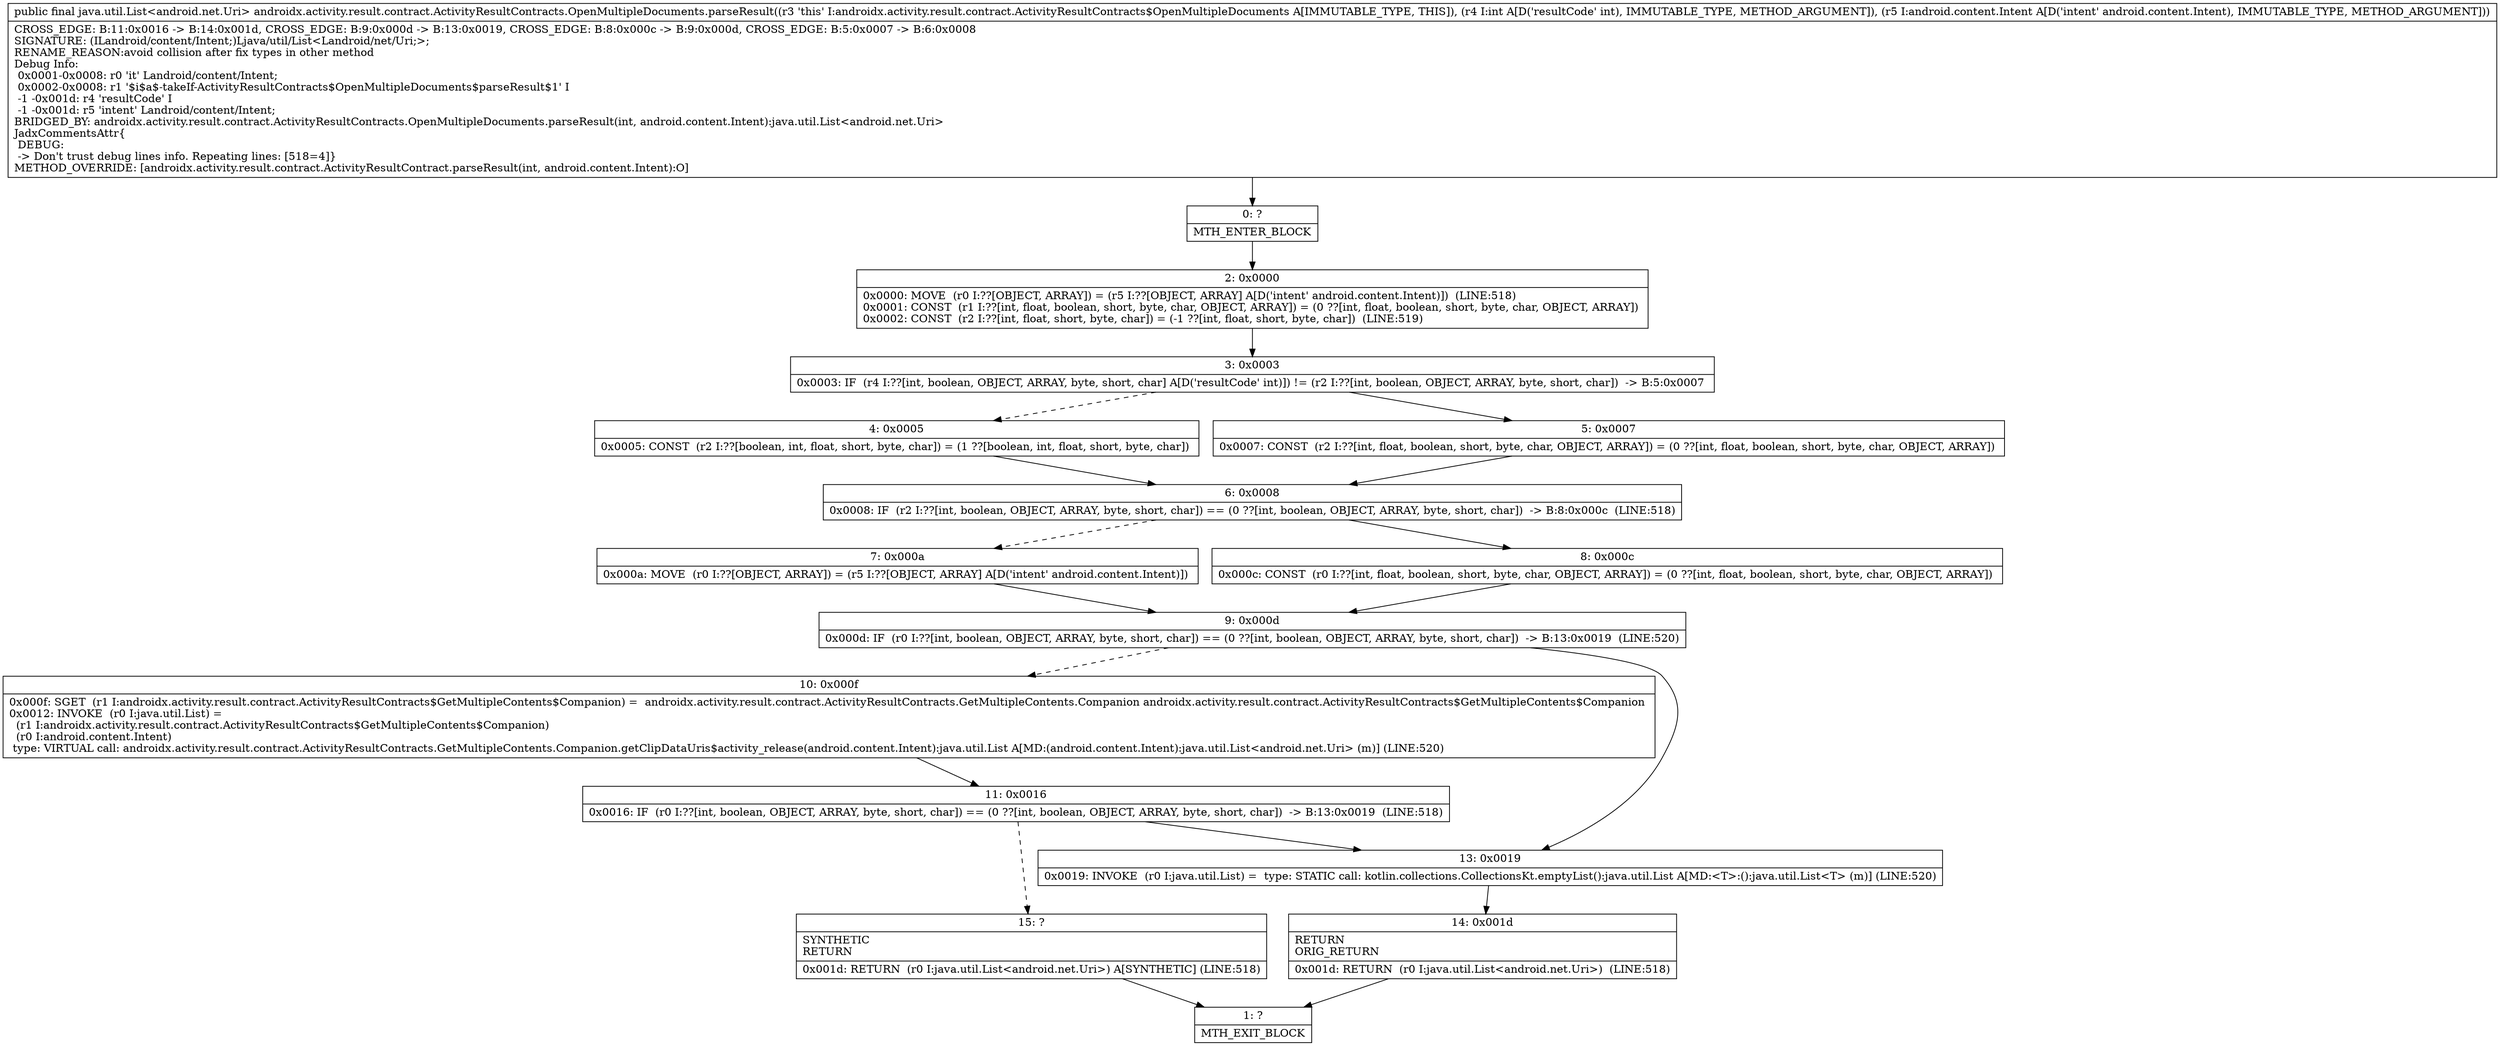 digraph "CFG forandroidx.activity.result.contract.ActivityResultContracts.OpenMultipleDocuments.parseResult(ILandroid\/content\/Intent;)Ljava\/util\/List;" {
Node_0 [shape=record,label="{0\:\ ?|MTH_ENTER_BLOCK\l}"];
Node_2 [shape=record,label="{2\:\ 0x0000|0x0000: MOVE  (r0 I:??[OBJECT, ARRAY]) = (r5 I:??[OBJECT, ARRAY] A[D('intent' android.content.Intent)])  (LINE:518)\l0x0001: CONST  (r1 I:??[int, float, boolean, short, byte, char, OBJECT, ARRAY]) = (0 ??[int, float, boolean, short, byte, char, OBJECT, ARRAY]) \l0x0002: CONST  (r2 I:??[int, float, short, byte, char]) = (\-1 ??[int, float, short, byte, char])  (LINE:519)\l}"];
Node_3 [shape=record,label="{3\:\ 0x0003|0x0003: IF  (r4 I:??[int, boolean, OBJECT, ARRAY, byte, short, char] A[D('resultCode' int)]) != (r2 I:??[int, boolean, OBJECT, ARRAY, byte, short, char])  \-\> B:5:0x0007 \l}"];
Node_4 [shape=record,label="{4\:\ 0x0005|0x0005: CONST  (r2 I:??[boolean, int, float, short, byte, char]) = (1 ??[boolean, int, float, short, byte, char]) \l}"];
Node_6 [shape=record,label="{6\:\ 0x0008|0x0008: IF  (r2 I:??[int, boolean, OBJECT, ARRAY, byte, short, char]) == (0 ??[int, boolean, OBJECT, ARRAY, byte, short, char])  \-\> B:8:0x000c  (LINE:518)\l}"];
Node_7 [shape=record,label="{7\:\ 0x000a|0x000a: MOVE  (r0 I:??[OBJECT, ARRAY]) = (r5 I:??[OBJECT, ARRAY] A[D('intent' android.content.Intent)]) \l}"];
Node_9 [shape=record,label="{9\:\ 0x000d|0x000d: IF  (r0 I:??[int, boolean, OBJECT, ARRAY, byte, short, char]) == (0 ??[int, boolean, OBJECT, ARRAY, byte, short, char])  \-\> B:13:0x0019  (LINE:520)\l}"];
Node_10 [shape=record,label="{10\:\ 0x000f|0x000f: SGET  (r1 I:androidx.activity.result.contract.ActivityResultContracts$GetMultipleContents$Companion) =  androidx.activity.result.contract.ActivityResultContracts.GetMultipleContents.Companion androidx.activity.result.contract.ActivityResultContracts$GetMultipleContents$Companion \l0x0012: INVOKE  (r0 I:java.util.List) = \l  (r1 I:androidx.activity.result.contract.ActivityResultContracts$GetMultipleContents$Companion)\l  (r0 I:android.content.Intent)\l type: VIRTUAL call: androidx.activity.result.contract.ActivityResultContracts.GetMultipleContents.Companion.getClipDataUris$activity_release(android.content.Intent):java.util.List A[MD:(android.content.Intent):java.util.List\<android.net.Uri\> (m)] (LINE:520)\l}"];
Node_11 [shape=record,label="{11\:\ 0x0016|0x0016: IF  (r0 I:??[int, boolean, OBJECT, ARRAY, byte, short, char]) == (0 ??[int, boolean, OBJECT, ARRAY, byte, short, char])  \-\> B:13:0x0019  (LINE:518)\l}"];
Node_15 [shape=record,label="{15\:\ ?|SYNTHETIC\lRETURN\l|0x001d: RETURN  (r0 I:java.util.List\<android.net.Uri\>) A[SYNTHETIC] (LINE:518)\l}"];
Node_1 [shape=record,label="{1\:\ ?|MTH_EXIT_BLOCK\l}"];
Node_13 [shape=record,label="{13\:\ 0x0019|0x0019: INVOKE  (r0 I:java.util.List) =  type: STATIC call: kotlin.collections.CollectionsKt.emptyList():java.util.List A[MD:\<T\>:():java.util.List\<T\> (m)] (LINE:520)\l}"];
Node_14 [shape=record,label="{14\:\ 0x001d|RETURN\lORIG_RETURN\l|0x001d: RETURN  (r0 I:java.util.List\<android.net.Uri\>)  (LINE:518)\l}"];
Node_8 [shape=record,label="{8\:\ 0x000c|0x000c: CONST  (r0 I:??[int, float, boolean, short, byte, char, OBJECT, ARRAY]) = (0 ??[int, float, boolean, short, byte, char, OBJECT, ARRAY]) \l}"];
Node_5 [shape=record,label="{5\:\ 0x0007|0x0007: CONST  (r2 I:??[int, float, boolean, short, byte, char, OBJECT, ARRAY]) = (0 ??[int, float, boolean, short, byte, char, OBJECT, ARRAY]) \l}"];
MethodNode[shape=record,label="{public final java.util.List\<android.net.Uri\> androidx.activity.result.contract.ActivityResultContracts.OpenMultipleDocuments.parseResult((r3 'this' I:androidx.activity.result.contract.ActivityResultContracts$OpenMultipleDocuments A[IMMUTABLE_TYPE, THIS]), (r4 I:int A[D('resultCode' int), IMMUTABLE_TYPE, METHOD_ARGUMENT]), (r5 I:android.content.Intent A[D('intent' android.content.Intent), IMMUTABLE_TYPE, METHOD_ARGUMENT]))  | CROSS_EDGE: B:11:0x0016 \-\> B:14:0x001d, CROSS_EDGE: B:9:0x000d \-\> B:13:0x0019, CROSS_EDGE: B:8:0x000c \-\> B:9:0x000d, CROSS_EDGE: B:5:0x0007 \-\> B:6:0x0008\lSIGNATURE: (ILandroid\/content\/Intent;)Ljava\/util\/List\<Landroid\/net\/Uri;\>;\lRENAME_REASON:avoid collision after fix types in other method\lDebug Info:\l  0x0001\-0x0008: r0 'it' Landroid\/content\/Intent;\l  0x0002\-0x0008: r1 '$i$a$\-takeIf\-ActivityResultContracts$OpenMultipleDocuments$parseResult$1' I\l  \-1 \-0x001d: r4 'resultCode' I\l  \-1 \-0x001d: r5 'intent' Landroid\/content\/Intent;\lBRIDGED_BY: androidx.activity.result.contract.ActivityResultContracts.OpenMultipleDocuments.parseResult(int, android.content.Intent):java.util.List\<android.net.Uri\>\lJadxCommentsAttr\{\l DEBUG: \l \-\> Don't trust debug lines info. Repeating lines: [518=4]\}\lMETHOD_OVERRIDE: [androidx.activity.result.contract.ActivityResultContract.parseResult(int, android.content.Intent):O]\l}"];
MethodNode -> Node_0;Node_0 -> Node_2;
Node_2 -> Node_3;
Node_3 -> Node_4[style=dashed];
Node_3 -> Node_5;
Node_4 -> Node_6;
Node_6 -> Node_7[style=dashed];
Node_6 -> Node_8;
Node_7 -> Node_9;
Node_9 -> Node_10[style=dashed];
Node_9 -> Node_13;
Node_10 -> Node_11;
Node_11 -> Node_13;
Node_11 -> Node_15[style=dashed];
Node_15 -> Node_1;
Node_13 -> Node_14;
Node_14 -> Node_1;
Node_8 -> Node_9;
Node_5 -> Node_6;
}

